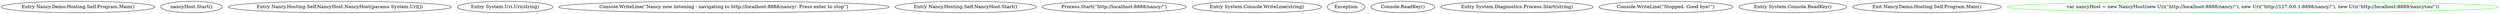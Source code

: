 digraph  {
n0 [cluster="Nancy.Demo.Hosting.Self.Program.Main()", label="Entry Nancy.Demo.Hosting.Self.Program.Main()", span="9-9"];
n2 [cluster="Nancy.Demo.Hosting.Self.Program.Main()", label="nancyHost.Start()", span="13-13"];
n9 [cluster="Nancy.Hosting.Self.NancyHost.NancyHost(params System.Uri[])", label="Entry Nancy.Hosting.Self.NancyHost.NancyHost(params System.Uri[])", span="39-39"];
n10 [cluster="System.Uri.Uri(string)", label="Entry System.Uri.Uri(string)", span="0-0"];
n3 [cluster="Nancy.Demo.Hosting.Self.Program.Main()", label="Console.WriteLine(''Nancy now listening - navigating to http://localhost:8888/nancy/. Press enter to stop'')", span="15-15"];
n11 [cluster="Nancy.Hosting.Self.NancyHost.Start()", label="Entry Nancy.Hosting.Self.NancyHost.Start()", span="119-119"];
n4 [cluster="Nancy.Demo.Hosting.Self.Program.Main()", label="Process.Start(''http://localhost:8888/nancy/'')", span="18-18"];
n12 [cluster="System.Console.WriteLine(string)", label="Entry System.Console.WriteLine(string)", span="0-0"];
n5 [cluster="Nancy.Demo.Hosting.Self.Program.Main()", label=Exception, span="20-20"];
n6 [cluster="Nancy.Demo.Hosting.Self.Program.Main()", label="Console.ReadKey()", span="23-23"];
n13 [cluster="System.Diagnostics.Process.Start(string)", label="Entry System.Diagnostics.Process.Start(string)", span="0-0"];
n7 [cluster="Nancy.Demo.Hosting.Self.Program.Main()", label="Console.WriteLine(''Stopped. Good bye!'')", span="26-26"];
n14 [cluster="System.Console.ReadKey()", label="Entry System.Console.ReadKey()", span="0-0"];
n8 [cluster="Nancy.Demo.Hosting.Self.Program.Main()", label="Exit Nancy.Demo.Hosting.Self.Program.Main()", span="9-9"];
d1 [cluster="Nancy.Demo.Hosting.Self.Program.Main()", color=green, community=0, label="var nancyHost = new NancyHost(new Uri(''http://localhost:8888/nancy/''), new Uri(''http://127.0.0.1:8898/nancy/''), new Uri(''http://localhost:8889/nancytoo/''))", prediction=0, span="11-11"];
}
